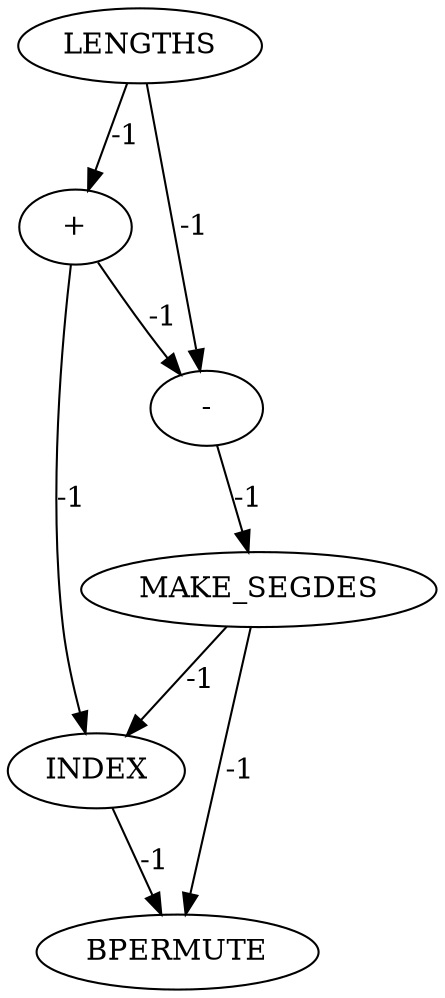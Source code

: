 digraph {
	cg_B_INST_15023 [label=MAKE_SEGDES cost=0]
	cg_B_INST_2932 [label="+" cost=0]
	cg_B_INST_15022 [label="-" cost=0]
	cg_B_INST_15028 [label=INDEX cost=0]
	cg_B_INST_15036 [label=BPERMUTE cost=0]
	cg_B_INST_15017 [label=LENGTHS cost=0]
	cg_B_INST_15023 -> cg_B_INST_15028 [label=-1 cost=-1]
	cg_B_INST_15023 -> cg_B_INST_15036 [label=-1 cost=-1]
	cg_B_INST_2932 -> cg_B_INST_15022 [label=-1 cost=-1]
	cg_B_INST_2932 -> cg_B_INST_15028 [label=-1 cost=-1]
	cg_B_INST_15022 -> cg_B_INST_15023 [label=-1 cost=-1]
	cg_B_INST_15028 -> cg_B_INST_15036 [label=-1 cost=-1]
	cg_B_INST_15017 -> cg_B_INST_2932 [label=-1 cost=-1]
	cg_B_INST_15017 -> cg_B_INST_15022 [label=-1 cost=-1]
}
